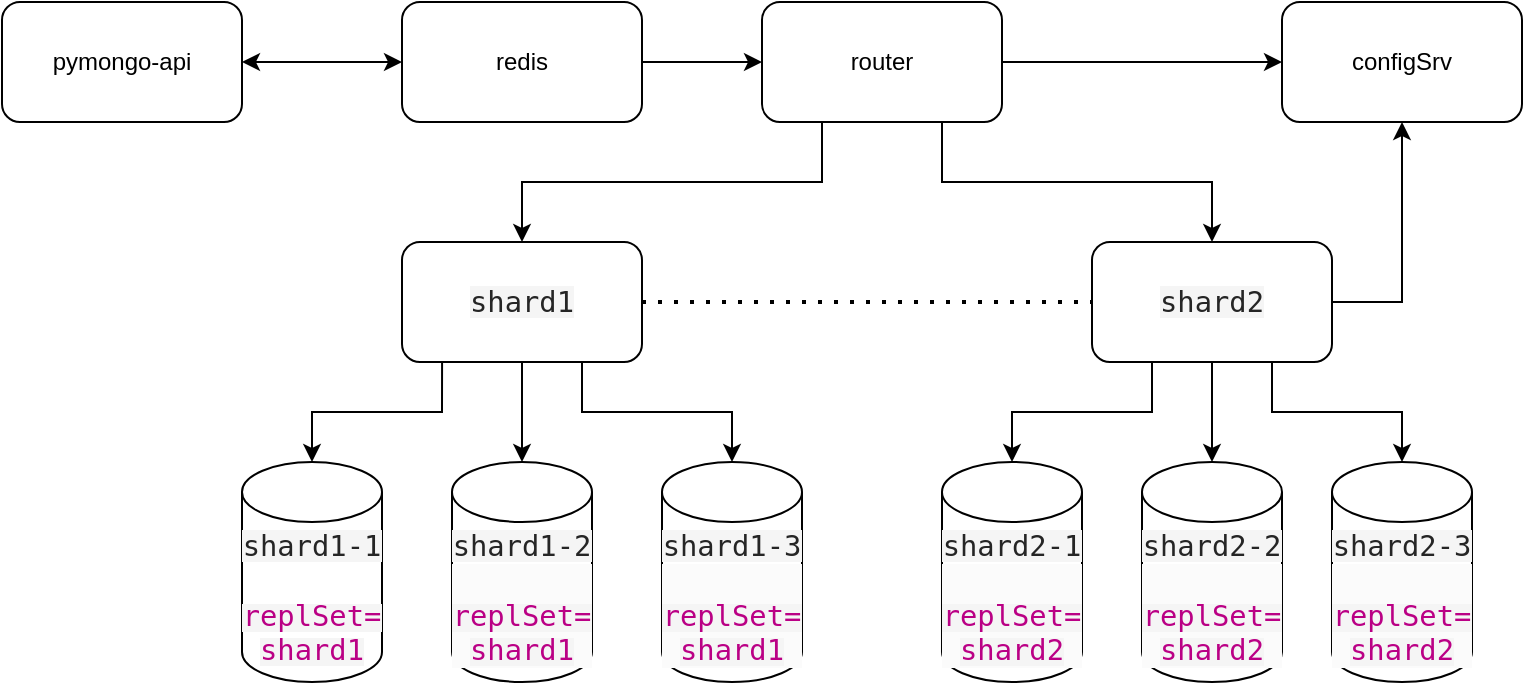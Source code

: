 <mxfile version="26.0.4">
  <diagram name="Page-1" id="-H_mtQnk-PTXWXPvYvuk">
    <mxGraphModel dx="1152" dy="1131" grid="1" gridSize="10" guides="1" tooltips="1" connect="1" arrows="1" fold="1" page="1" pageScale="1" pageWidth="1169" pageHeight="827" math="0" shadow="0">
      <root>
        <mxCell id="0" />
        <mxCell id="1" parent="0" />
        <mxCell id="zA23MoTUsTF4_91t8viU-2" value="&lt;span style=&quot;color: rgba(0, 0, 0, 0.85); font-family: Menlo, &amp;quot;Ubuntu Mono&amp;quot;, consolas, source-code-pro, monospace; font-size: 14.4px; white-space-collapse: break-spaces; background-color: rgb(245, 245, 245);&quot;&gt;shard1-1&lt;/span&gt;&lt;div&gt;&lt;span style=&quot;background-color: rgb(245, 245, 245); color: rgba(0, 0, 0, 0.85);&quot;&gt;&lt;font face=&quot;Menlo, Ubuntu Mono, consolas, source-code-pro, monospace&quot; color=&quot;rgba(0, 0, 0, 0.85)&quot;&gt;&lt;span style=&quot;font-size: 14.4px; white-space-collapse: break-spaces;&quot;&gt;&lt;br&gt;&lt;/span&gt;&lt;/font&gt;&lt;/span&gt;&lt;/div&gt;&lt;div&gt;&lt;span style=&quot;background-color: rgb(245, 245, 245); color: rgba(0, 0, 0, 0.85);&quot;&gt;&lt;font face=&quot;Menlo, Ubuntu Mono, consolas, source-code-pro, monospace&quot; color=&quot;rgba(0, 0, 0, 0.85)&quot;&gt;&lt;span style=&quot;font-size: 14.4px; white-space-collapse: break-spaces;&quot;&gt;replSet=&lt;/span&gt;&lt;/font&gt;&lt;/span&gt;&lt;/div&gt;&lt;div&gt;&lt;span style=&quot;background-color: rgb(245, 245, 245); color: rgba(0, 0, 0, 0.85);&quot;&gt;&lt;font face=&quot;Menlo, Ubuntu Mono, consolas, source-code-pro, monospace&quot; color=&quot;rgba(0, 0, 0, 0.85)&quot;&gt;&lt;span style=&quot;font-size: 14.4px; white-space-collapse: break-spaces;&quot;&gt;shard1&lt;/span&gt;&lt;/font&gt;&lt;br&gt;&lt;/span&gt;&lt;/div&gt;" style="shape=cylinder3;whiteSpace=wrap;html=1;boundedLbl=1;backgroundOutline=1;size=15;" parent="1" vertex="1">
          <mxGeometry x="340" y="260" width="70" height="110" as="geometry" />
        </mxCell>
        <mxCell id="zA23MoTUsTF4_91t8viU-3" value="pymongo-api" style="rounded=1;whiteSpace=wrap;html=1;" parent="1" vertex="1">
          <mxGeometry x="220" y="30" width="120" height="60" as="geometry" />
        </mxCell>
        <mxCell id="zA23MoTUsTF4_91t8viU-4" style="edgeStyle=orthogonalEdgeStyle;rounded=0;orthogonalLoop=1;jettySize=auto;html=1;entryX=0.5;entryY=0;entryDx=0;entryDy=0;exitX=0.75;exitY=1;exitDx=0;exitDy=0;" parent="1" source="aL5jxNvkM52r-n1op3jd-13" target="aL5jxNvkM52r-n1op3jd-15" edge="1">
          <mxGeometry relative="1" as="geometry">
            <mxPoint x="360" y="240" as="sourcePoint" />
          </mxGeometry>
        </mxCell>
        <mxCell id="aL5jxNvkM52r-n1op3jd-1" value="&lt;span style=&quot;color: rgba(0, 0, 0, 0.85); font-family: Menlo, &amp;quot;Ubuntu Mono&amp;quot;, consolas, source-code-pro, monospace; font-size: 14.4px; white-space-collapse: break-spaces; background-color: rgb(245, 245, 245);&quot;&gt;shard1-2&lt;/span&gt;&lt;div&gt;&lt;span style=&quot;color: rgba(0, 0, 0, 0.85); font-family: Menlo, &amp;quot;Ubuntu Mono&amp;quot;, consolas, source-code-pro, monospace; font-size: 14.4px; white-space-collapse: break-spaces; background-color: rgb(245, 245, 245);&quot;&gt;&lt;div style=&quot;color: rgb(0, 0, 0); font-family: Helvetica; font-size: 12px; white-space-collapse: collapse; background-color: rgb(251, 251, 251);&quot;&gt;&lt;span style=&quot;background-color: rgb(245, 245, 245); color: rgba(0, 0, 0, 0.85);&quot;&gt;&lt;font face=&quot;Menlo, Ubuntu Mono, consolas, source-code-pro, monospace&quot; color=&quot;rgba(0, 0, 0, 0.85)&quot;&gt;&lt;span style=&quot;font-size: 14.4px; white-space-collapse: break-spaces;&quot;&gt;&lt;br&gt;&lt;/span&gt;&lt;/font&gt;&lt;/span&gt;&lt;/div&gt;&lt;div style=&quot;color: rgb(0, 0, 0); font-family: Helvetica; font-size: 12px; white-space-collapse: collapse; background-color: rgb(251, 251, 251);&quot;&gt;&lt;span style=&quot;background-color: rgb(245, 245, 245); color: rgba(0, 0, 0, 0.85);&quot;&gt;&lt;font face=&quot;Menlo, Ubuntu Mono, consolas, source-code-pro, monospace&quot; color=&quot;rgba(0, 0, 0, 0.85)&quot;&gt;&lt;span style=&quot;font-size: 14.4px; white-space-collapse: break-spaces;&quot;&gt;replSet=&lt;/span&gt;&lt;/font&gt;&lt;/span&gt;&lt;/div&gt;&lt;div style=&quot;color: rgb(0, 0, 0); font-family: Helvetica; font-size: 12px; white-space-collapse: collapse; background-color: rgb(251, 251, 251);&quot;&gt;&lt;span style=&quot;background-color: rgb(245, 245, 245); color: rgba(0, 0, 0, 0.85);&quot;&gt;&lt;font face=&quot;Menlo, Ubuntu Mono, consolas, source-code-pro, monospace&quot; color=&quot;rgba(0, 0, 0, 0.85)&quot;&gt;&lt;span style=&quot;font-size: 14.4px; white-space-collapse: break-spaces;&quot;&gt;shard1&lt;/span&gt;&lt;/font&gt;&lt;/span&gt;&lt;/div&gt;&lt;/span&gt;&lt;/div&gt;" style="shape=cylinder3;whiteSpace=wrap;html=1;boundedLbl=1;backgroundOutline=1;size=15;" parent="1" vertex="1">
          <mxGeometry x="445" y="260" width="70" height="110" as="geometry" />
        </mxCell>
        <mxCell id="aL5jxNvkM52r-n1op3jd-3" value="&lt;span style=&quot;color: rgba(0, 0, 0, 0.85); font-family: Menlo, &amp;quot;Ubuntu Mono&amp;quot;, consolas, source-code-pro, monospace; font-size: 14.4px; white-space-collapse: break-spaces; background-color: rgb(245, 245, 245);&quot;&gt;shard1-3&lt;/span&gt;&lt;div&gt;&lt;span style=&quot;color: rgba(0, 0, 0, 0.85); font-family: Menlo, &amp;quot;Ubuntu Mono&amp;quot;, consolas, source-code-pro, monospace; font-size: 14.4px; white-space-collapse: break-spaces; background-color: rgb(245, 245, 245);&quot;&gt;&lt;div style=&quot;color: rgb(0, 0, 0); font-family: Helvetica; font-size: 12px; white-space-collapse: collapse; background-color: rgb(251, 251, 251);&quot;&gt;&lt;span style=&quot;background-color: rgb(245, 245, 245); color: rgba(0, 0, 0, 0.85);&quot;&gt;&lt;font face=&quot;Menlo, Ubuntu Mono, consolas, source-code-pro, monospace&quot; color=&quot;rgba(0, 0, 0, 0.85)&quot;&gt;&lt;span style=&quot;font-size: 14.4px; white-space-collapse: break-spaces;&quot;&gt;&lt;br&gt;&lt;/span&gt;&lt;/font&gt;&lt;/span&gt;&lt;/div&gt;&lt;div style=&quot;color: rgb(0, 0, 0); font-family: Helvetica; font-size: 12px; white-space-collapse: collapse; background-color: rgb(251, 251, 251);&quot;&gt;&lt;span style=&quot;background-color: rgb(245, 245, 245); color: rgba(0, 0, 0, 0.85);&quot;&gt;&lt;font face=&quot;Menlo, Ubuntu Mono, consolas, source-code-pro, monospace&quot; color=&quot;rgba(0, 0, 0, 0.85)&quot;&gt;&lt;span style=&quot;font-size: 14.4px; white-space-collapse: break-spaces;&quot;&gt;replSet=&lt;/span&gt;&lt;/font&gt;&lt;/span&gt;&lt;/div&gt;&lt;div style=&quot;color: rgb(0, 0, 0); font-family: Helvetica; font-size: 12px; white-space-collapse: collapse; background-color: rgb(251, 251, 251);&quot;&gt;&lt;span style=&quot;background-color: rgb(245, 245, 245); color: rgba(0, 0, 0, 0.85);&quot;&gt;&lt;font face=&quot;Menlo, Ubuntu Mono, consolas, source-code-pro, monospace&quot; color=&quot;rgba(0, 0, 0, 0.85)&quot;&gt;&lt;span style=&quot;font-size: 14.4px; white-space-collapse: break-spaces;&quot;&gt;shard1&lt;/span&gt;&lt;/font&gt;&lt;/span&gt;&lt;/div&gt;&lt;/span&gt;&lt;/div&gt;" style="shape=cylinder3;whiteSpace=wrap;html=1;boundedLbl=1;backgroundOutline=1;size=15;" parent="1" vertex="1">
          <mxGeometry x="550" y="260" width="70" height="110" as="geometry" />
        </mxCell>
        <mxCell id="aL5jxNvkM52r-n1op3jd-5" value="&lt;span style=&quot;color: rgba(0, 0, 0, 0.85); font-family: Menlo, &amp;quot;Ubuntu Mono&amp;quot;, consolas, source-code-pro, monospace; font-size: 14.4px; white-space-collapse: break-spaces; background-color: rgb(245, 245, 245);&quot;&gt;shard2-1&lt;/span&gt;&lt;div&gt;&lt;span style=&quot;color: rgba(0, 0, 0, 0.85); font-family: Menlo, &amp;quot;Ubuntu Mono&amp;quot;, consolas, source-code-pro, monospace; font-size: 14.4px; white-space-collapse: break-spaces; background-color: rgb(245, 245, 245);&quot;&gt;&lt;div style=&quot;color: rgb(0, 0, 0); font-family: Helvetica; font-size: 12px; white-space-collapse: collapse; background-color: rgb(251, 251, 251);&quot;&gt;&lt;span style=&quot;background-color: rgb(245, 245, 245); color: rgba(0, 0, 0, 0.85);&quot;&gt;&lt;font face=&quot;Menlo, Ubuntu Mono, consolas, source-code-pro, monospace&quot; color=&quot;rgba(0, 0, 0, 0.85)&quot;&gt;&lt;span style=&quot;font-size: 14.4px; white-space-collapse: break-spaces;&quot;&gt;&lt;br&gt;&lt;/span&gt;&lt;/font&gt;&lt;/span&gt;&lt;/div&gt;&lt;div style=&quot;color: rgb(0, 0, 0); font-family: Helvetica; font-size: 12px; white-space-collapse: collapse; background-color: rgb(251, 251, 251);&quot;&gt;&lt;span style=&quot;background-color: rgb(245, 245, 245); color: rgba(0, 0, 0, 0.85);&quot;&gt;&lt;font face=&quot;Menlo, Ubuntu Mono, consolas, source-code-pro, monospace&quot; color=&quot;rgba(0, 0, 0, 0.85)&quot;&gt;&lt;span style=&quot;font-size: 14.4px; white-space-collapse: break-spaces;&quot;&gt;replSet=&lt;/span&gt;&lt;/font&gt;&lt;/span&gt;&lt;/div&gt;&lt;div style=&quot;color: rgb(0, 0, 0); font-family: Helvetica; font-size: 12px; white-space-collapse: collapse; background-color: rgb(251, 251, 251);&quot;&gt;&lt;span style=&quot;background-color: rgb(245, 245, 245); color: rgba(0, 0, 0, 0.85);&quot;&gt;&lt;font face=&quot;Menlo, Ubuntu Mono, consolas, source-code-pro, monospace&quot; color=&quot;rgba(0, 0, 0, 0.85)&quot;&gt;&lt;span style=&quot;font-size: 14.4px; white-space-collapse: break-spaces;&quot;&gt;shard2&lt;/span&gt;&lt;/font&gt;&lt;/span&gt;&lt;/div&gt;&lt;/span&gt;&lt;/div&gt;" style="shape=cylinder3;whiteSpace=wrap;html=1;boundedLbl=1;backgroundOutline=1;size=15;" parent="1" vertex="1">
          <mxGeometry x="690" y="260" width="70" height="110" as="geometry" />
        </mxCell>
        <mxCell id="aL5jxNvkM52r-n1op3jd-7" value="&lt;span style=&quot;color: rgba(0, 0, 0, 0.85); font-family: Menlo, &amp;quot;Ubuntu Mono&amp;quot;, consolas, source-code-pro, monospace; font-size: 14.4px; white-space-collapse: break-spaces; background-color: rgb(245, 245, 245);&quot;&gt;shard2-2&lt;/span&gt;&lt;div&gt;&lt;span style=&quot;color: rgba(0, 0, 0, 0.85); font-family: Menlo, &amp;quot;Ubuntu Mono&amp;quot;, consolas, source-code-pro, monospace; font-size: 14.4px; white-space-collapse: break-spaces; background-color: rgb(245, 245, 245);&quot;&gt;&lt;div style=&quot;white-space-collapse: collapse; color: rgb(0, 0, 0); font-family: Helvetica; font-size: 12px; background-color: rgb(251, 251, 251);&quot;&gt;&lt;span style=&quot;background-color: rgb(245, 245, 245); color: rgba(0, 0, 0, 0.85);&quot;&gt;&lt;font face=&quot;Menlo, Ubuntu Mono, consolas, source-code-pro, monospace&quot; color=&quot;rgba(0, 0, 0, 0.85)&quot;&gt;&lt;span style=&quot;font-size: 14.4px; white-space-collapse: break-spaces;&quot;&gt;&lt;br&gt;&lt;/span&gt;&lt;/font&gt;&lt;/span&gt;&lt;/div&gt;&lt;div style=&quot;white-space-collapse: collapse; color: rgb(0, 0, 0); font-family: Helvetica; font-size: 12px; background-color: rgb(251, 251, 251);&quot;&gt;&lt;span style=&quot;background-color: rgb(245, 245, 245); color: rgba(0, 0, 0, 0.85);&quot;&gt;&lt;font face=&quot;Menlo, Ubuntu Mono, consolas, source-code-pro, monospace&quot; color=&quot;rgba(0, 0, 0, 0.85)&quot;&gt;&lt;span style=&quot;font-size: 14.4px; white-space-collapse: break-spaces;&quot;&gt;replSet=&lt;/span&gt;&lt;/font&gt;&lt;/span&gt;&lt;/div&gt;&lt;div style=&quot;white-space-collapse: collapse; color: rgb(0, 0, 0); font-family: Helvetica; font-size: 12px; background-color: rgb(251, 251, 251);&quot;&gt;&lt;span style=&quot;background-color: rgb(245, 245, 245); color: rgba(0, 0, 0, 0.85);&quot;&gt;&lt;font face=&quot;Menlo, Ubuntu Mono, consolas, source-code-pro, monospace&quot; color=&quot;rgba(0, 0, 0, 0.85)&quot;&gt;&lt;span style=&quot;font-size: 14.4px; white-space-collapse: break-spaces;&quot;&gt;shard2&lt;/span&gt;&lt;/font&gt;&lt;/span&gt;&lt;/div&gt;&lt;/span&gt;&lt;/div&gt;" style="shape=cylinder3;whiteSpace=wrap;html=1;boundedLbl=1;backgroundOutline=1;size=15;" parent="1" vertex="1">
          <mxGeometry x="790" y="260" width="70" height="110" as="geometry" />
        </mxCell>
        <mxCell id="aL5jxNvkM52r-n1op3jd-9" value="&lt;span style=&quot;color: rgba(0, 0, 0, 0.85); font-family: Menlo, &amp;quot;Ubuntu Mono&amp;quot;, consolas, source-code-pro, monospace; font-size: 14.4px; white-space-collapse: break-spaces; background-color: rgb(245, 245, 245);&quot;&gt;shard2-3&lt;/span&gt;&lt;div&gt;&lt;span style=&quot;color: rgba(0, 0, 0, 0.85); font-family: Menlo, &amp;quot;Ubuntu Mono&amp;quot;, consolas, source-code-pro, monospace; font-size: 14.4px; white-space-collapse: break-spaces; background-color: rgb(245, 245, 245);&quot;&gt;&lt;div style=&quot;white-space-collapse: collapse; color: rgb(0, 0, 0); font-family: Helvetica; font-size: 12px; background-color: rgb(251, 251, 251);&quot;&gt;&lt;span style=&quot;background-color: rgb(245, 245, 245); color: rgba(0, 0, 0, 0.85);&quot;&gt;&lt;font face=&quot;Menlo, Ubuntu Mono, consolas, source-code-pro, monospace&quot; color=&quot;rgba(0, 0, 0, 0.85)&quot;&gt;&lt;span style=&quot;font-size: 14.4px; white-space-collapse: break-spaces;&quot;&gt;&lt;br&gt;&lt;/span&gt;&lt;/font&gt;&lt;/span&gt;&lt;/div&gt;&lt;div style=&quot;white-space-collapse: collapse; color: rgb(0, 0, 0); font-family: Helvetica; font-size: 12px; background-color: rgb(251, 251, 251);&quot;&gt;&lt;span style=&quot;background-color: rgb(245, 245, 245); color: rgba(0, 0, 0, 0.85);&quot;&gt;&lt;font face=&quot;Menlo, Ubuntu Mono, consolas, source-code-pro, monospace&quot; color=&quot;rgba(0, 0, 0, 0.85)&quot;&gt;&lt;span style=&quot;font-size: 14.4px; white-space-collapse: break-spaces;&quot;&gt;replSet=&lt;/span&gt;&lt;/font&gt;&lt;/span&gt;&lt;/div&gt;&lt;div style=&quot;white-space-collapse: collapse; color: rgb(0, 0, 0); font-family: Helvetica; font-size: 12px; background-color: rgb(251, 251, 251);&quot;&gt;&lt;span style=&quot;background-color: rgb(245, 245, 245); color: rgba(0, 0, 0, 0.85);&quot;&gt;&lt;font face=&quot;Menlo, Ubuntu Mono, consolas, source-code-pro, monospace&quot; color=&quot;rgba(0, 0, 0, 0.85)&quot;&gt;&lt;span style=&quot;font-size: 14.4px; white-space-collapse: break-spaces;&quot;&gt;shard2&lt;/span&gt;&lt;/font&gt;&lt;/span&gt;&lt;/div&gt;&lt;/span&gt;&lt;/div&gt;" style="shape=cylinder3;whiteSpace=wrap;html=1;boundedLbl=1;backgroundOutline=1;size=15;" parent="1" vertex="1">
          <mxGeometry x="885" y="260" width="70" height="110" as="geometry" />
        </mxCell>
        <mxCell id="aL5jxNvkM52r-n1op3jd-14" value="" style="edgeStyle=orthogonalEdgeStyle;rounded=0;orthogonalLoop=1;jettySize=auto;html=1;exitX=0.25;exitY=1;exitDx=0;exitDy=0;entryX=0.5;entryY=0;entryDx=0;entryDy=0;" parent="1" source="aL5jxNvkM52r-n1op3jd-13" target="aL5jxNvkM52r-n1op3jd-11" edge="1">
          <mxGeometry relative="1" as="geometry" />
        </mxCell>
        <mxCell id="aL5jxNvkM52r-n1op3jd-16" value="" style="edgeStyle=orthogonalEdgeStyle;rounded=0;orthogonalLoop=1;jettySize=auto;html=1;entryX=0.5;entryY=0;entryDx=0;entryDy=0;entryPerimeter=0;exitX=0.167;exitY=1;exitDx=0;exitDy=0;exitPerimeter=0;" parent="1" source="aL5jxNvkM52r-n1op3jd-11" target="zA23MoTUsTF4_91t8viU-2" edge="1">
          <mxGeometry relative="1" as="geometry" />
        </mxCell>
        <mxCell id="aL5jxNvkM52r-n1op3jd-11" value="&lt;span style=&quot;color: rgba(0, 0, 0, 0.85); font-family: Menlo, &amp;quot;Ubuntu Mono&amp;quot;, consolas, source-code-pro, monospace; font-size: 14.4px; white-space-collapse: break-spaces; background-color: rgb(245, 245, 245);&quot;&gt;shard1&lt;/span&gt;" style="rounded=1;whiteSpace=wrap;html=1;" parent="1" vertex="1">
          <mxGeometry x="420" y="150" width="120" height="60" as="geometry" />
        </mxCell>
        <mxCell id="dOpyyc7hu5PmMlvzzh72-2" value="" style="edgeStyle=orthogonalEdgeStyle;rounded=0;orthogonalLoop=1;jettySize=auto;html=1;" parent="1" source="aL5jxNvkM52r-n1op3jd-13" target="dOpyyc7hu5PmMlvzzh72-1" edge="1">
          <mxGeometry relative="1" as="geometry" />
        </mxCell>
        <mxCell id="7mUF4sNt0w27BbHS_7vW-2" value="" style="edgeStyle=orthogonalEdgeStyle;rounded=0;orthogonalLoop=1;jettySize=auto;html=1;entryX=0;entryY=0.5;entryDx=0;entryDy=0;exitX=1;exitY=0.5;exitDx=0;exitDy=0;" parent="1" source="7mUF4sNt0w27BbHS_7vW-1" target="aL5jxNvkM52r-n1op3jd-13" edge="1">
          <mxGeometry relative="1" as="geometry">
            <mxPoint x="570" y="90" as="sourcePoint" />
          </mxGeometry>
        </mxCell>
        <mxCell id="aL5jxNvkM52r-n1op3jd-13" value="router" style="rounded=1;whiteSpace=wrap;html=1;" parent="1" vertex="1">
          <mxGeometry x="600" y="30" width="120" height="60" as="geometry" />
        </mxCell>
        <mxCell id="aL5jxNvkM52r-n1op3jd-17" value="" style="edgeStyle=orthogonalEdgeStyle;rounded=0;orthogonalLoop=1;jettySize=auto;html=1;exitX=0.25;exitY=1;exitDx=0;exitDy=0;" parent="1" source="aL5jxNvkM52r-n1op3jd-15" target="aL5jxNvkM52r-n1op3jd-5" edge="1">
          <mxGeometry relative="1" as="geometry" />
        </mxCell>
        <mxCell id="aL5jxNvkM52r-n1op3jd-15" value="&lt;span style=&quot;color: rgba(0, 0, 0, 0.85); font-family: Menlo, &amp;quot;Ubuntu Mono&amp;quot;, consolas, source-code-pro, monospace; font-size: 14.4px; white-space-collapse: break-spaces; background-color: rgb(245, 245, 245);&quot;&gt;shard2&lt;/span&gt;" style="rounded=1;whiteSpace=wrap;html=1;" parent="1" vertex="1">
          <mxGeometry x="765" y="150" width="120" height="60" as="geometry" />
        </mxCell>
        <mxCell id="aL5jxNvkM52r-n1op3jd-18" style="edgeStyle=orthogonalEdgeStyle;rounded=0;orthogonalLoop=1;jettySize=auto;html=1;exitX=0.5;exitY=1;exitDx=0;exitDy=0;entryX=0.5;entryY=0;entryDx=0;entryDy=0;entryPerimeter=0;" parent="1" source="aL5jxNvkM52r-n1op3jd-11" target="aL5jxNvkM52r-n1op3jd-1" edge="1">
          <mxGeometry relative="1" as="geometry" />
        </mxCell>
        <mxCell id="aL5jxNvkM52r-n1op3jd-19" style="edgeStyle=orthogonalEdgeStyle;rounded=0;orthogonalLoop=1;jettySize=auto;html=1;exitX=0.75;exitY=1;exitDx=0;exitDy=0;entryX=0.5;entryY=0;entryDx=0;entryDy=0;entryPerimeter=0;" parent="1" source="aL5jxNvkM52r-n1op3jd-11" target="aL5jxNvkM52r-n1op3jd-3" edge="1">
          <mxGeometry relative="1" as="geometry" />
        </mxCell>
        <mxCell id="aL5jxNvkM52r-n1op3jd-20" style="edgeStyle=orthogonalEdgeStyle;rounded=0;orthogonalLoop=1;jettySize=auto;html=1;exitX=0.5;exitY=1;exitDx=0;exitDy=0;entryX=0.5;entryY=0;entryDx=0;entryDy=0;entryPerimeter=0;" parent="1" source="aL5jxNvkM52r-n1op3jd-15" target="aL5jxNvkM52r-n1op3jd-7" edge="1">
          <mxGeometry relative="1" as="geometry" />
        </mxCell>
        <mxCell id="aL5jxNvkM52r-n1op3jd-21" style="edgeStyle=orthogonalEdgeStyle;rounded=0;orthogonalLoop=1;jettySize=auto;html=1;exitX=0.75;exitY=1;exitDx=0;exitDy=0;entryX=0.5;entryY=0;entryDx=0;entryDy=0;entryPerimeter=0;" parent="1" source="aL5jxNvkM52r-n1op3jd-15" target="aL5jxNvkM52r-n1op3jd-9" edge="1">
          <mxGeometry relative="1" as="geometry" />
        </mxCell>
        <mxCell id="roH7OY2JJP-Qrr7P2rSU-3" value="" style="endArrow=classic;startArrow=classic;html=1;rounded=0;exitX=1;exitY=0.5;exitDx=0;exitDy=0;entryX=0;entryY=0.5;entryDx=0;entryDy=0;" parent="1" source="zA23MoTUsTF4_91t8viU-3" target="7mUF4sNt0w27BbHS_7vW-1" edge="1">
          <mxGeometry width="50" height="50" relative="1" as="geometry">
            <mxPoint x="560" y="600" as="sourcePoint" />
            <mxPoint x="450" y="60" as="targetPoint" />
          </mxGeometry>
        </mxCell>
        <mxCell id="dOpyyc7hu5PmMlvzzh72-1" value="configSrv" style="rounded=1;whiteSpace=wrap;html=1;" parent="1" vertex="1">
          <mxGeometry x="860" y="30" width="120" height="60" as="geometry" />
        </mxCell>
        <mxCell id="dOpyyc7hu5PmMlvzzh72-3" value="" style="endArrow=classic;html=1;rounded=0;entryX=0.5;entryY=1;entryDx=0;entryDy=0;exitX=1;exitY=0.5;exitDx=0;exitDy=0;" parent="1" source="aL5jxNvkM52r-n1op3jd-15" target="dOpyyc7hu5PmMlvzzh72-1" edge="1">
          <mxGeometry width="50" height="50" relative="1" as="geometry">
            <mxPoint x="560" y="600" as="sourcePoint" />
            <mxPoint x="610" y="550" as="targetPoint" />
            <Array as="points">
              <mxPoint x="920" y="180" />
            </Array>
          </mxGeometry>
        </mxCell>
        <mxCell id="dOpyyc7hu5PmMlvzzh72-4" value="" style="endArrow=none;dashed=1;html=1;dashPattern=1 3;strokeWidth=2;rounded=0;entryX=0;entryY=0.5;entryDx=0;entryDy=0;exitX=1;exitY=0.5;exitDx=0;exitDy=0;" parent="1" source="aL5jxNvkM52r-n1op3jd-11" target="aL5jxNvkM52r-n1op3jd-15" edge="1">
          <mxGeometry width="50" height="50" relative="1" as="geometry">
            <mxPoint x="560" y="600" as="sourcePoint" />
            <mxPoint x="610" y="550" as="targetPoint" />
          </mxGeometry>
        </mxCell>
        <mxCell id="7mUF4sNt0w27BbHS_7vW-1" value="redis" style="rounded=1;whiteSpace=wrap;html=1;" parent="1" vertex="1">
          <mxGeometry x="420" y="30" width="120" height="60" as="geometry" />
        </mxCell>
      </root>
    </mxGraphModel>
  </diagram>
</mxfile>
